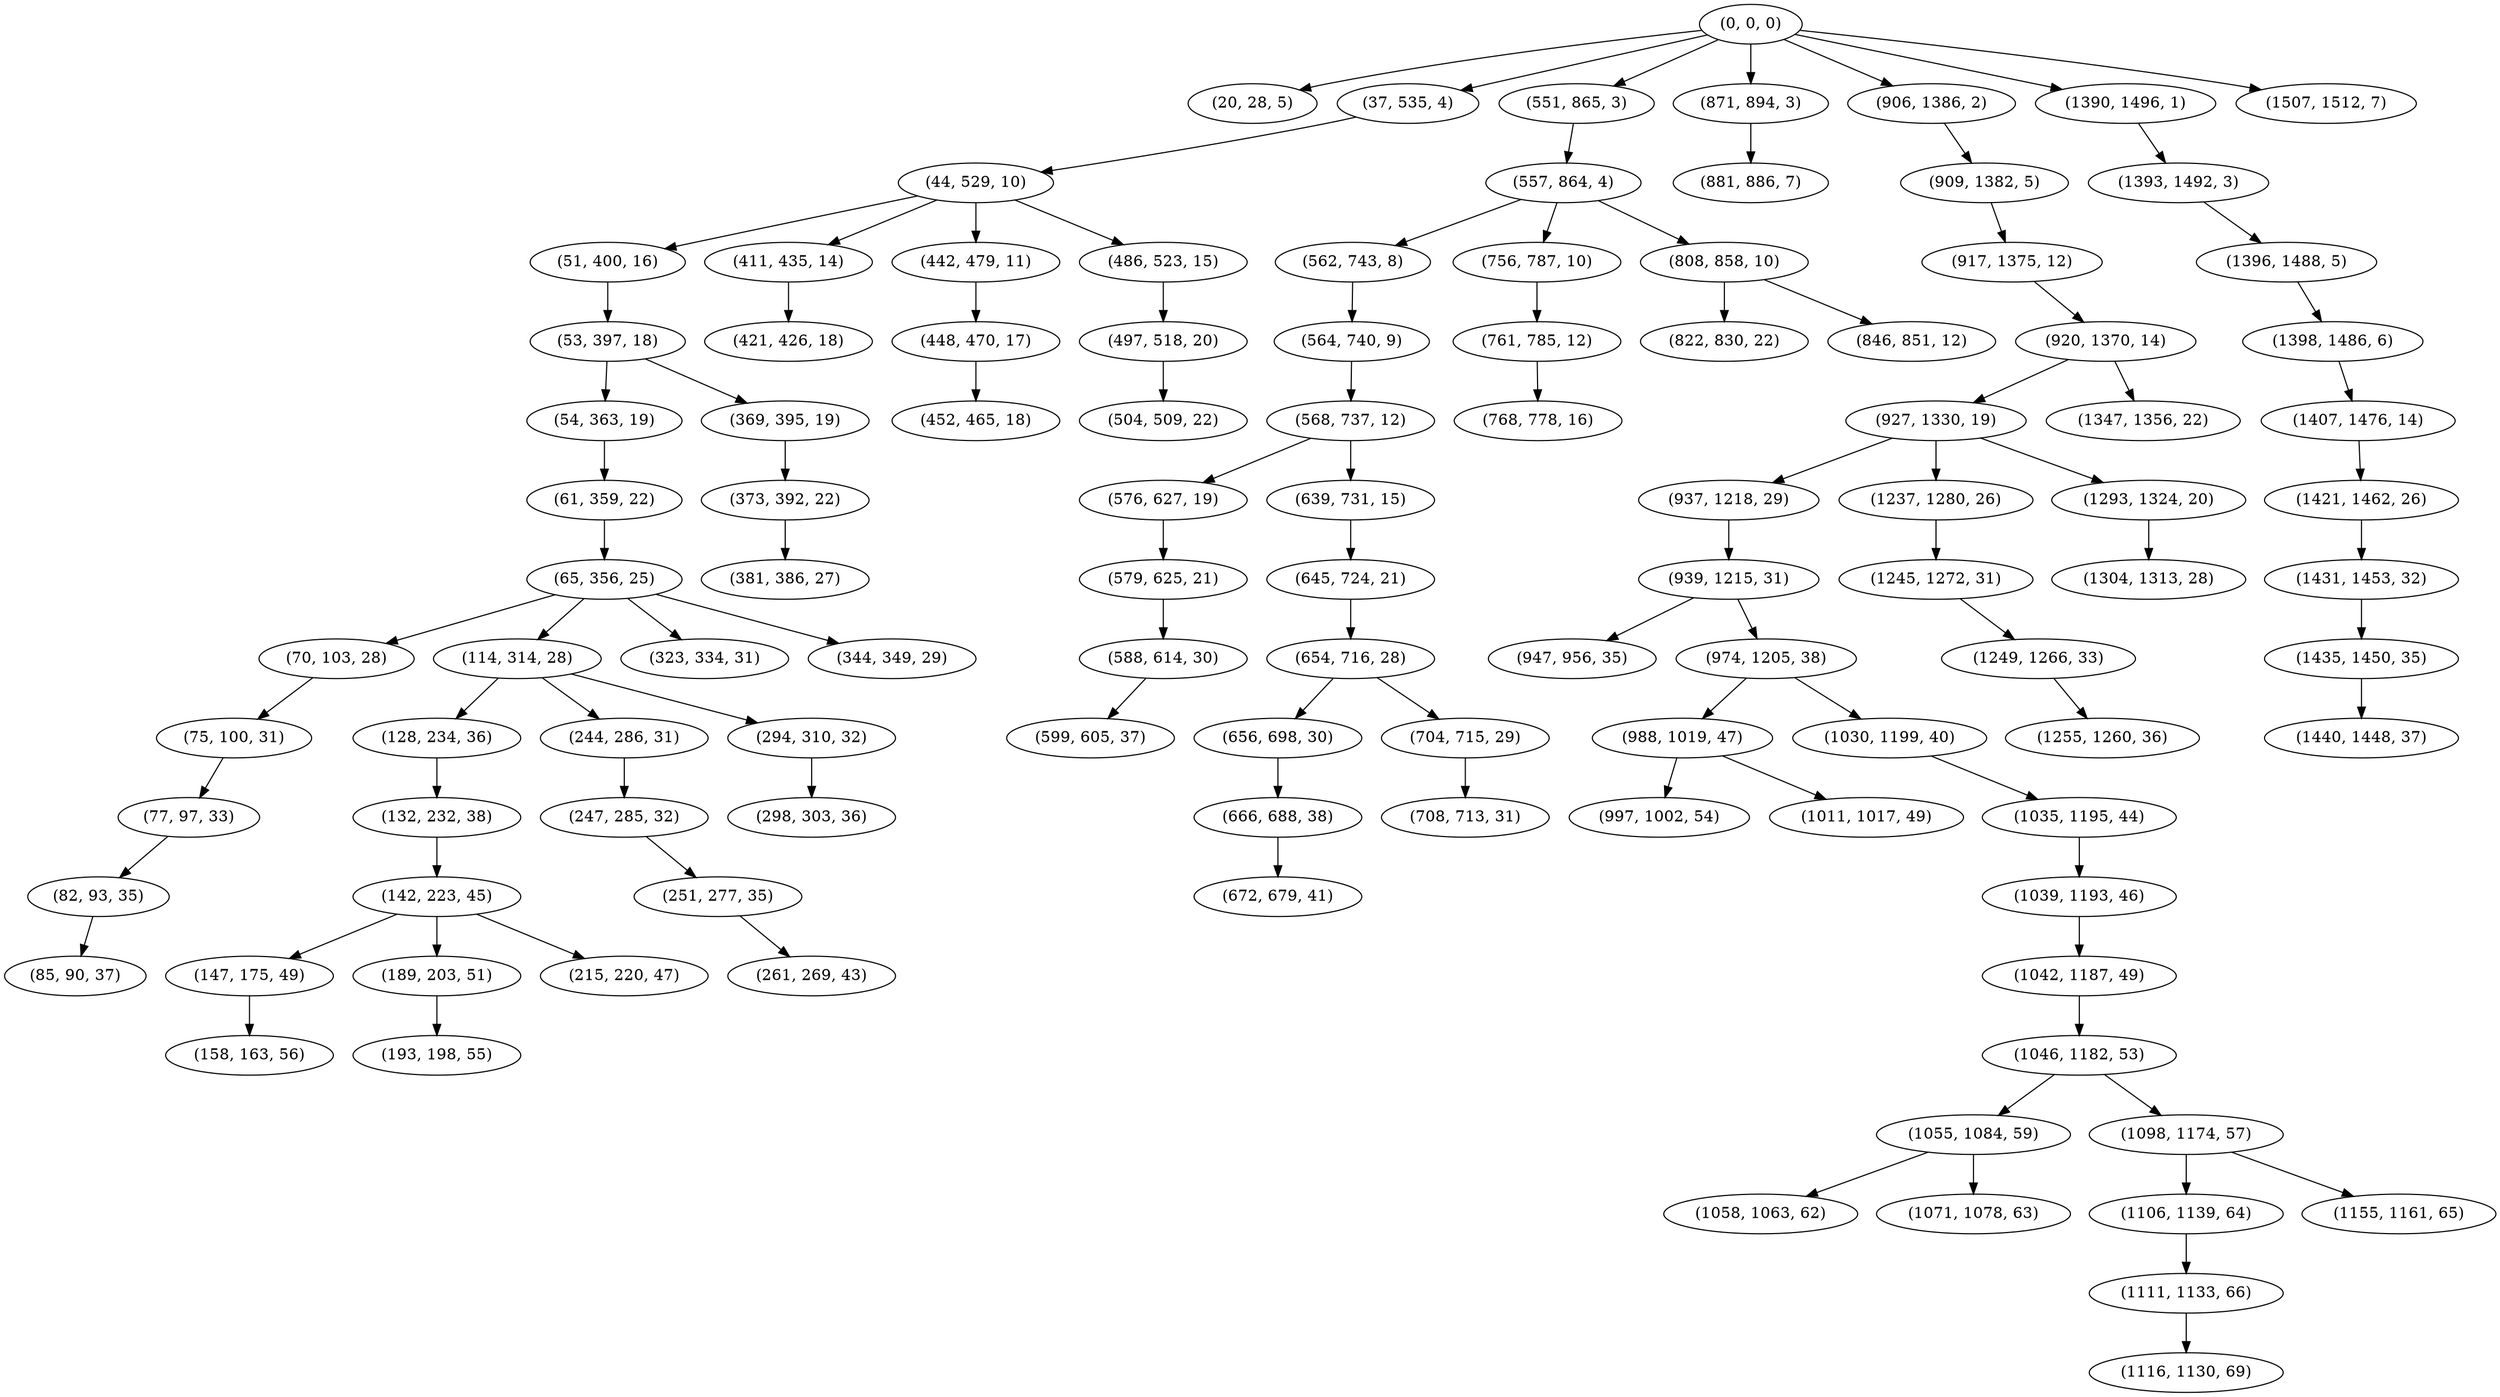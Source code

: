 digraph tree {
    "(0, 0, 0)";
    "(20, 28, 5)";
    "(37, 535, 4)";
    "(44, 529, 10)";
    "(51, 400, 16)";
    "(53, 397, 18)";
    "(54, 363, 19)";
    "(61, 359, 22)";
    "(65, 356, 25)";
    "(70, 103, 28)";
    "(75, 100, 31)";
    "(77, 97, 33)";
    "(82, 93, 35)";
    "(85, 90, 37)";
    "(114, 314, 28)";
    "(128, 234, 36)";
    "(132, 232, 38)";
    "(142, 223, 45)";
    "(147, 175, 49)";
    "(158, 163, 56)";
    "(189, 203, 51)";
    "(193, 198, 55)";
    "(215, 220, 47)";
    "(244, 286, 31)";
    "(247, 285, 32)";
    "(251, 277, 35)";
    "(261, 269, 43)";
    "(294, 310, 32)";
    "(298, 303, 36)";
    "(323, 334, 31)";
    "(344, 349, 29)";
    "(369, 395, 19)";
    "(373, 392, 22)";
    "(381, 386, 27)";
    "(411, 435, 14)";
    "(421, 426, 18)";
    "(442, 479, 11)";
    "(448, 470, 17)";
    "(452, 465, 18)";
    "(486, 523, 15)";
    "(497, 518, 20)";
    "(504, 509, 22)";
    "(551, 865, 3)";
    "(557, 864, 4)";
    "(562, 743, 8)";
    "(564, 740, 9)";
    "(568, 737, 12)";
    "(576, 627, 19)";
    "(579, 625, 21)";
    "(588, 614, 30)";
    "(599, 605, 37)";
    "(639, 731, 15)";
    "(645, 724, 21)";
    "(654, 716, 28)";
    "(656, 698, 30)";
    "(666, 688, 38)";
    "(672, 679, 41)";
    "(704, 715, 29)";
    "(708, 713, 31)";
    "(756, 787, 10)";
    "(761, 785, 12)";
    "(768, 778, 16)";
    "(808, 858, 10)";
    "(822, 830, 22)";
    "(846, 851, 12)";
    "(871, 894, 3)";
    "(881, 886, 7)";
    "(906, 1386, 2)";
    "(909, 1382, 5)";
    "(917, 1375, 12)";
    "(920, 1370, 14)";
    "(927, 1330, 19)";
    "(937, 1218, 29)";
    "(939, 1215, 31)";
    "(947, 956, 35)";
    "(974, 1205, 38)";
    "(988, 1019, 47)";
    "(997, 1002, 54)";
    "(1011, 1017, 49)";
    "(1030, 1199, 40)";
    "(1035, 1195, 44)";
    "(1039, 1193, 46)";
    "(1042, 1187, 49)";
    "(1046, 1182, 53)";
    "(1055, 1084, 59)";
    "(1058, 1063, 62)";
    "(1071, 1078, 63)";
    "(1098, 1174, 57)";
    "(1106, 1139, 64)";
    "(1111, 1133, 66)";
    "(1116, 1130, 69)";
    "(1155, 1161, 65)";
    "(1237, 1280, 26)";
    "(1245, 1272, 31)";
    "(1249, 1266, 33)";
    "(1255, 1260, 36)";
    "(1293, 1324, 20)";
    "(1304, 1313, 28)";
    "(1347, 1356, 22)";
    "(1390, 1496, 1)";
    "(1393, 1492, 3)";
    "(1396, 1488, 5)";
    "(1398, 1486, 6)";
    "(1407, 1476, 14)";
    "(1421, 1462, 26)";
    "(1431, 1453, 32)";
    "(1435, 1450, 35)";
    "(1440, 1448, 37)";
    "(1507, 1512, 7)";
    "(0, 0, 0)" -> "(20, 28, 5)";
    "(0, 0, 0)" -> "(37, 535, 4)";
    "(0, 0, 0)" -> "(551, 865, 3)";
    "(0, 0, 0)" -> "(871, 894, 3)";
    "(0, 0, 0)" -> "(906, 1386, 2)";
    "(0, 0, 0)" -> "(1390, 1496, 1)";
    "(0, 0, 0)" -> "(1507, 1512, 7)";
    "(37, 535, 4)" -> "(44, 529, 10)";
    "(44, 529, 10)" -> "(51, 400, 16)";
    "(44, 529, 10)" -> "(411, 435, 14)";
    "(44, 529, 10)" -> "(442, 479, 11)";
    "(44, 529, 10)" -> "(486, 523, 15)";
    "(51, 400, 16)" -> "(53, 397, 18)";
    "(53, 397, 18)" -> "(54, 363, 19)";
    "(53, 397, 18)" -> "(369, 395, 19)";
    "(54, 363, 19)" -> "(61, 359, 22)";
    "(61, 359, 22)" -> "(65, 356, 25)";
    "(65, 356, 25)" -> "(70, 103, 28)";
    "(65, 356, 25)" -> "(114, 314, 28)";
    "(65, 356, 25)" -> "(323, 334, 31)";
    "(65, 356, 25)" -> "(344, 349, 29)";
    "(70, 103, 28)" -> "(75, 100, 31)";
    "(75, 100, 31)" -> "(77, 97, 33)";
    "(77, 97, 33)" -> "(82, 93, 35)";
    "(82, 93, 35)" -> "(85, 90, 37)";
    "(114, 314, 28)" -> "(128, 234, 36)";
    "(114, 314, 28)" -> "(244, 286, 31)";
    "(114, 314, 28)" -> "(294, 310, 32)";
    "(128, 234, 36)" -> "(132, 232, 38)";
    "(132, 232, 38)" -> "(142, 223, 45)";
    "(142, 223, 45)" -> "(147, 175, 49)";
    "(142, 223, 45)" -> "(189, 203, 51)";
    "(142, 223, 45)" -> "(215, 220, 47)";
    "(147, 175, 49)" -> "(158, 163, 56)";
    "(189, 203, 51)" -> "(193, 198, 55)";
    "(244, 286, 31)" -> "(247, 285, 32)";
    "(247, 285, 32)" -> "(251, 277, 35)";
    "(251, 277, 35)" -> "(261, 269, 43)";
    "(294, 310, 32)" -> "(298, 303, 36)";
    "(369, 395, 19)" -> "(373, 392, 22)";
    "(373, 392, 22)" -> "(381, 386, 27)";
    "(411, 435, 14)" -> "(421, 426, 18)";
    "(442, 479, 11)" -> "(448, 470, 17)";
    "(448, 470, 17)" -> "(452, 465, 18)";
    "(486, 523, 15)" -> "(497, 518, 20)";
    "(497, 518, 20)" -> "(504, 509, 22)";
    "(551, 865, 3)" -> "(557, 864, 4)";
    "(557, 864, 4)" -> "(562, 743, 8)";
    "(557, 864, 4)" -> "(756, 787, 10)";
    "(557, 864, 4)" -> "(808, 858, 10)";
    "(562, 743, 8)" -> "(564, 740, 9)";
    "(564, 740, 9)" -> "(568, 737, 12)";
    "(568, 737, 12)" -> "(576, 627, 19)";
    "(568, 737, 12)" -> "(639, 731, 15)";
    "(576, 627, 19)" -> "(579, 625, 21)";
    "(579, 625, 21)" -> "(588, 614, 30)";
    "(588, 614, 30)" -> "(599, 605, 37)";
    "(639, 731, 15)" -> "(645, 724, 21)";
    "(645, 724, 21)" -> "(654, 716, 28)";
    "(654, 716, 28)" -> "(656, 698, 30)";
    "(654, 716, 28)" -> "(704, 715, 29)";
    "(656, 698, 30)" -> "(666, 688, 38)";
    "(666, 688, 38)" -> "(672, 679, 41)";
    "(704, 715, 29)" -> "(708, 713, 31)";
    "(756, 787, 10)" -> "(761, 785, 12)";
    "(761, 785, 12)" -> "(768, 778, 16)";
    "(808, 858, 10)" -> "(822, 830, 22)";
    "(808, 858, 10)" -> "(846, 851, 12)";
    "(871, 894, 3)" -> "(881, 886, 7)";
    "(906, 1386, 2)" -> "(909, 1382, 5)";
    "(909, 1382, 5)" -> "(917, 1375, 12)";
    "(917, 1375, 12)" -> "(920, 1370, 14)";
    "(920, 1370, 14)" -> "(927, 1330, 19)";
    "(920, 1370, 14)" -> "(1347, 1356, 22)";
    "(927, 1330, 19)" -> "(937, 1218, 29)";
    "(927, 1330, 19)" -> "(1237, 1280, 26)";
    "(927, 1330, 19)" -> "(1293, 1324, 20)";
    "(937, 1218, 29)" -> "(939, 1215, 31)";
    "(939, 1215, 31)" -> "(947, 956, 35)";
    "(939, 1215, 31)" -> "(974, 1205, 38)";
    "(974, 1205, 38)" -> "(988, 1019, 47)";
    "(974, 1205, 38)" -> "(1030, 1199, 40)";
    "(988, 1019, 47)" -> "(997, 1002, 54)";
    "(988, 1019, 47)" -> "(1011, 1017, 49)";
    "(1030, 1199, 40)" -> "(1035, 1195, 44)";
    "(1035, 1195, 44)" -> "(1039, 1193, 46)";
    "(1039, 1193, 46)" -> "(1042, 1187, 49)";
    "(1042, 1187, 49)" -> "(1046, 1182, 53)";
    "(1046, 1182, 53)" -> "(1055, 1084, 59)";
    "(1046, 1182, 53)" -> "(1098, 1174, 57)";
    "(1055, 1084, 59)" -> "(1058, 1063, 62)";
    "(1055, 1084, 59)" -> "(1071, 1078, 63)";
    "(1098, 1174, 57)" -> "(1106, 1139, 64)";
    "(1098, 1174, 57)" -> "(1155, 1161, 65)";
    "(1106, 1139, 64)" -> "(1111, 1133, 66)";
    "(1111, 1133, 66)" -> "(1116, 1130, 69)";
    "(1237, 1280, 26)" -> "(1245, 1272, 31)";
    "(1245, 1272, 31)" -> "(1249, 1266, 33)";
    "(1249, 1266, 33)" -> "(1255, 1260, 36)";
    "(1293, 1324, 20)" -> "(1304, 1313, 28)";
    "(1390, 1496, 1)" -> "(1393, 1492, 3)";
    "(1393, 1492, 3)" -> "(1396, 1488, 5)";
    "(1396, 1488, 5)" -> "(1398, 1486, 6)";
    "(1398, 1486, 6)" -> "(1407, 1476, 14)";
    "(1407, 1476, 14)" -> "(1421, 1462, 26)";
    "(1421, 1462, 26)" -> "(1431, 1453, 32)";
    "(1431, 1453, 32)" -> "(1435, 1450, 35)";
    "(1435, 1450, 35)" -> "(1440, 1448, 37)";
}
